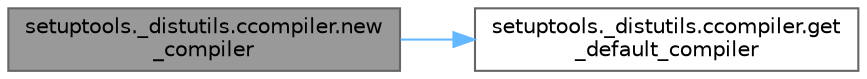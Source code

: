 digraph "setuptools._distutils.ccompiler.new_compiler"
{
 // LATEX_PDF_SIZE
  bgcolor="transparent";
  edge [fontname=Helvetica,fontsize=10,labelfontname=Helvetica,labelfontsize=10];
  node [fontname=Helvetica,fontsize=10,shape=box,height=0.2,width=0.4];
  rankdir="LR";
  Node1 [id="Node000001",label="setuptools._distutils.ccompiler.new\l_compiler",height=0.2,width=0.4,color="gray40", fillcolor="grey60", style="filled", fontcolor="black",tooltip=" "];
  Node1 -> Node2 [id="edge1_Node000001_Node000002",color="steelblue1",style="solid",tooltip=" "];
  Node2 [id="Node000002",label="setuptools._distutils.ccompiler.get\l_default_compiler",height=0.2,width=0.4,color="grey40", fillcolor="white", style="filled",URL="$namespacesetuptools_1_1__distutils_1_1ccompiler.html#a3ce58330977d185e80aa91c45f7b7ba6",tooltip=" "];
}
